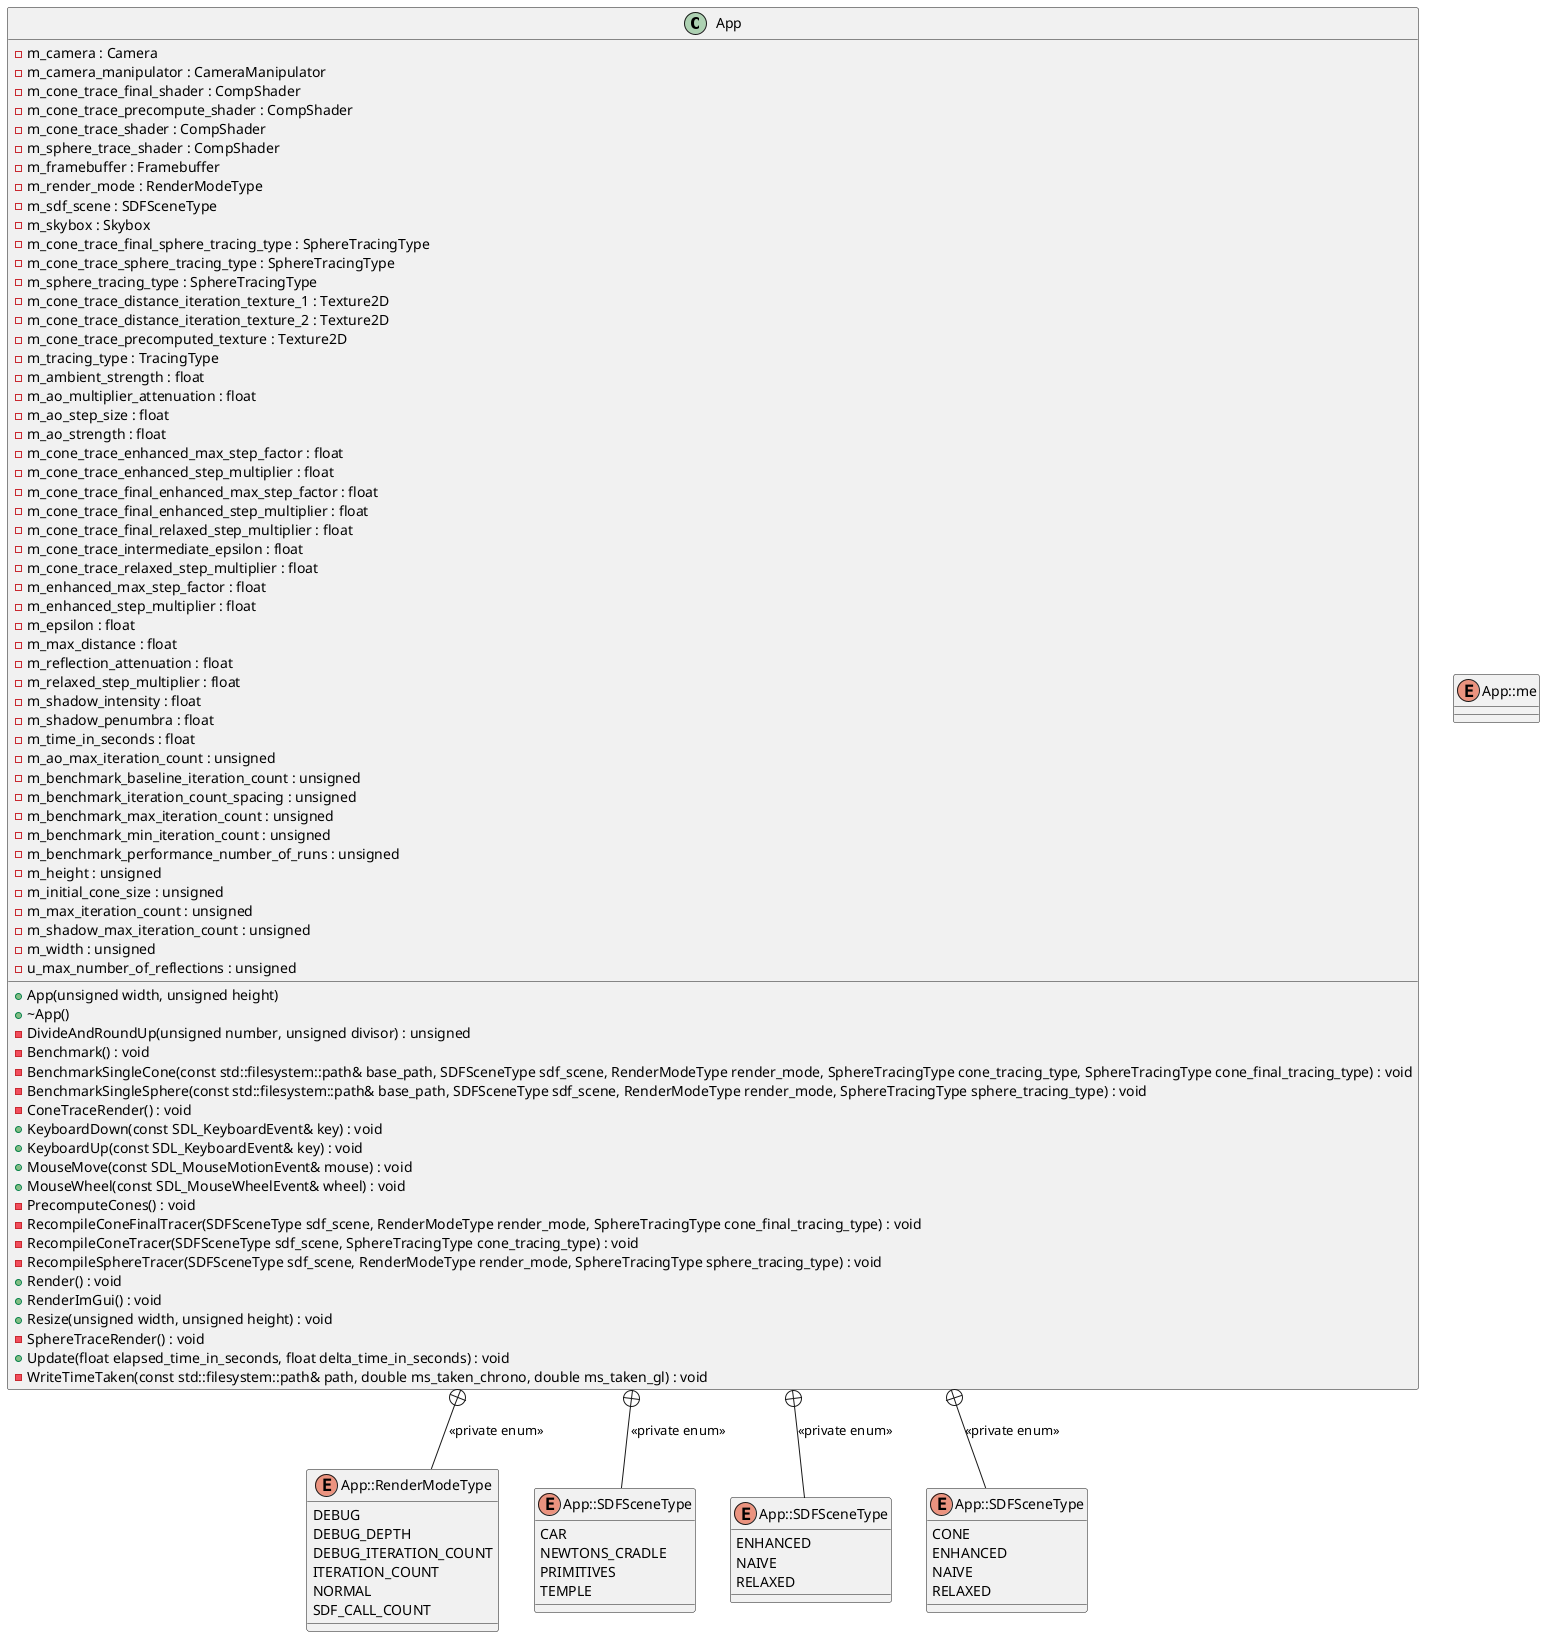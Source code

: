 @startuml



class App {
	+App(unsigned width, unsigned height)
	+~App()
	-m_camera : Camera
	-m_camera_manipulator : CameraManipulator
	-m_cone_trace_final_shader : CompShader
	-m_cone_trace_precompute_shader : CompShader
	-m_cone_trace_shader : CompShader
	-m_sphere_trace_shader : CompShader
	-m_framebuffer : Framebuffer
	-m_render_mode : RenderModeType
	-m_sdf_scene : SDFSceneType
	-m_skybox : Skybox
	-m_cone_trace_final_sphere_tracing_type : SphereTracingType
	-m_cone_trace_sphere_tracing_type : SphereTracingType
	-m_sphere_tracing_type : SphereTracingType
	-m_cone_trace_distance_iteration_texture_1 : Texture2D
	-m_cone_trace_distance_iteration_texture_2 : Texture2D
	-m_cone_trace_precomputed_texture : Texture2D
	-m_tracing_type : TracingType
	-m_ambient_strength : float
	-m_ao_multiplier_attenuation : float
	-m_ao_step_size : float
	-m_ao_strength : float
	-m_cone_trace_enhanced_max_step_factor : float
	-m_cone_trace_enhanced_step_multiplier : float
	-m_cone_trace_final_enhanced_max_step_factor : float
	-m_cone_trace_final_enhanced_step_multiplier : float
	-m_cone_trace_final_relaxed_step_multiplier : float
	-m_cone_trace_intermediate_epsilon : float
	-m_cone_trace_relaxed_step_multiplier : float
	-m_enhanced_max_step_factor : float
	-m_enhanced_step_multiplier : float
	-m_epsilon : float
	-m_max_distance : float
	-m_reflection_attenuation : float
	-m_relaxed_step_multiplier : float
	-m_shadow_intensity : float
	-m_shadow_penumbra : float
	-m_time_in_seconds : float
	-DivideAndRoundUp(unsigned number, unsigned divisor) : unsigned
	-m_ao_max_iteration_count : unsigned
	-m_benchmark_baseline_iteration_count : unsigned
	-m_benchmark_iteration_count_spacing : unsigned
	-m_benchmark_max_iteration_count : unsigned
	-m_benchmark_min_iteration_count : unsigned
	-m_benchmark_performance_number_of_runs : unsigned
	-m_height : unsigned
	-m_initial_cone_size : unsigned
	-m_max_iteration_count : unsigned
	-m_shadow_max_iteration_count : unsigned
	-m_width : unsigned
	-u_max_number_of_reflections : unsigned
	-Benchmark() : void
	-BenchmarkSingleCone(const std::filesystem::path& base_path, SDFSceneType sdf_scene, RenderModeType render_mode, SphereTracingType cone_tracing_type, SphereTracingType cone_final_tracing_type) : void
	-BenchmarkSingleSphere(const std::filesystem::path& base_path, SDFSceneType sdf_scene, RenderModeType render_mode, SphereTracingType sphere_tracing_type) : void
	-ConeTraceRender() : void
	+KeyboardDown(const SDL_KeyboardEvent& key) : void
	+KeyboardUp(const SDL_KeyboardEvent& key) : void
	+MouseMove(const SDL_MouseMotionEvent& mouse) : void
	+MouseWheel(const SDL_MouseWheelEvent& wheel) : void
	-PrecomputeCones() : void
	-RecompileConeFinalTracer(SDFSceneType sdf_scene, RenderModeType render_mode, SphereTracingType cone_final_tracing_type) : void
	-RecompileConeTracer(SDFSceneType sdf_scene, SphereTracingType cone_tracing_type) : void
	-RecompileSphereTracer(SDFSceneType sdf_scene, RenderModeType render_mode, SphereTracingType sphere_tracing_type) : void
	+Render() : void
	+RenderImGui() : void
	+Resize(unsigned width, unsigned height) : void
	-SphereTraceRender() : void
	+Update(float elapsed_time_in_seconds, float delta_time_in_seconds) : void
	-WriteTimeTaken(const std::filesystem::path& path, double ms_taken_chrono, double ms_taken_gl) : void
}

enum "App::RenderModeType" as RenderModeType {
	DEBUG
	DEBUG_DEPTH
	DEBUG_ITERATION_COUNT
	ITERATION_COUNT
	NORMAL
	SDF_CALL_COUNT
}

enum App::me {}

enum "App::SDFSceneType" as SDFSceneType {
	CAR
	NEWTONS_CRADLE
	PRIMITIVES
	TEMPLE
}

enum "App::SDFSceneType" as SphereTracingType {
	ENHANCED
	NAIVE
	RELAXED
}

enum "App::SDFSceneType" as TracingType {
	CONE
	ENHANCED
	NAIVE
	RELAXED
}

App +-- RenderModeType : <<private enum>>

App +-- SDFSceneType : <<private enum>>

App +-- SphereTracingType : <<private enum>>

App +-- TracingType : <<private enum>>



@enduml
